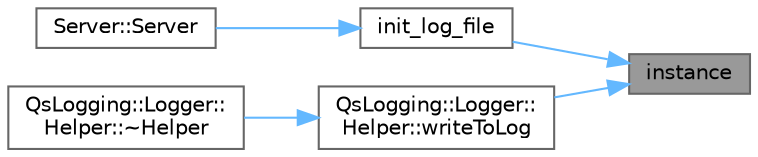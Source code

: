 digraph "instance"
{
 // LATEX_PDF_SIZE
  bgcolor="transparent";
  edge [fontname=Helvetica,fontsize=10,labelfontname=Helvetica,labelfontsize=10];
  node [fontname=Helvetica,fontsize=10,shape=box,height=0.2,width=0.4];
  rankdir="RL";
  Node1 [id="Node000001",label="instance",height=0.2,width=0.4,color="gray40", fillcolor="grey60", style="filled", fontcolor="black",tooltip=" "];
  Node1 -> Node2 [id="edge1_Node000001_Node000002",dir="back",color="steelblue1",style="solid",tooltip=" "];
  Node2 [id="Node000002",label="init_log_file",height=0.2,width=0.4,color="grey40", fillcolor="white", style="filled",URL="$common_8cpp.html#a780de543d7b21457dbe5901a360303b7",tooltip="init_log_file 生成日志文件"];
  Node2 -> Node3 [id="edge2_Node000002_Node000003",dir="back",color="steelblue1",style="solid",tooltip=" "];
  Node3 [id="Node000003",label="Server::Server",height=0.2,width=0.4,color="grey40", fillcolor="white", style="filled",URL="$class_server.html#af2f1305573ef7939b3e8400354878e0d",tooltip="构造函数。"];
  Node1 -> Node4 [id="edge3_Node000001_Node000004",dir="back",color="steelblue1",style="solid",tooltip=" "];
  Node4 [id="Node000004",label="QsLogging::Logger::\lHelper::writeToLog",height=0.2,width=0.4,color="grey40", fillcolor="white", style="filled",URL="$class_qs_logging_1_1_logger_1_1_helper.html#a7dab77e1476c4c6a5c9a4b0c029c1a9d",tooltip="creates the complete log message and passes it to the logger"];
  Node4 -> Node5 [id="edge4_Node000004_Node000005",dir="back",color="steelblue1",style="solid",tooltip=" "];
  Node5 [id="Node000005",label="QsLogging::Logger::\lHelper::~Helper",height=0.2,width=0.4,color="grey40", fillcolor="white", style="filled",URL="$class_qs_logging_1_1_logger_1_1_helper.html#ad4f97cec0bbbb2980d0df1b0c11af998",tooltip=" "];
}
